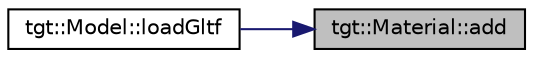 digraph "tgt::Material::add"
{
 // LATEX_PDF_SIZE
  edge [fontname="Helvetica",fontsize="10",labelfontname="Helvetica",labelfontsize="10"];
  node [fontname="Helvetica",fontsize="10",shape=record];
  rankdir="RL";
  Node1 [label="tgt::Material::add",height=0.2,width=0.4,color="black", fillcolor="grey75", style="filled", fontcolor="black",tooltip=" "];
  Node1 -> Node2 [dir="back",color="midnightblue",fontsize="10",style="solid",fontname="Helvetica"];
  Node2 [label="tgt::Model::loadGltf",height=0.2,width=0.4,color="black", fillcolor="white", style="filled",URL="$d7/d14/namespacetgt_1_1_model.html#a67da2ba50690df5bc931b035c19b03fb",tooltip=" "];
}
